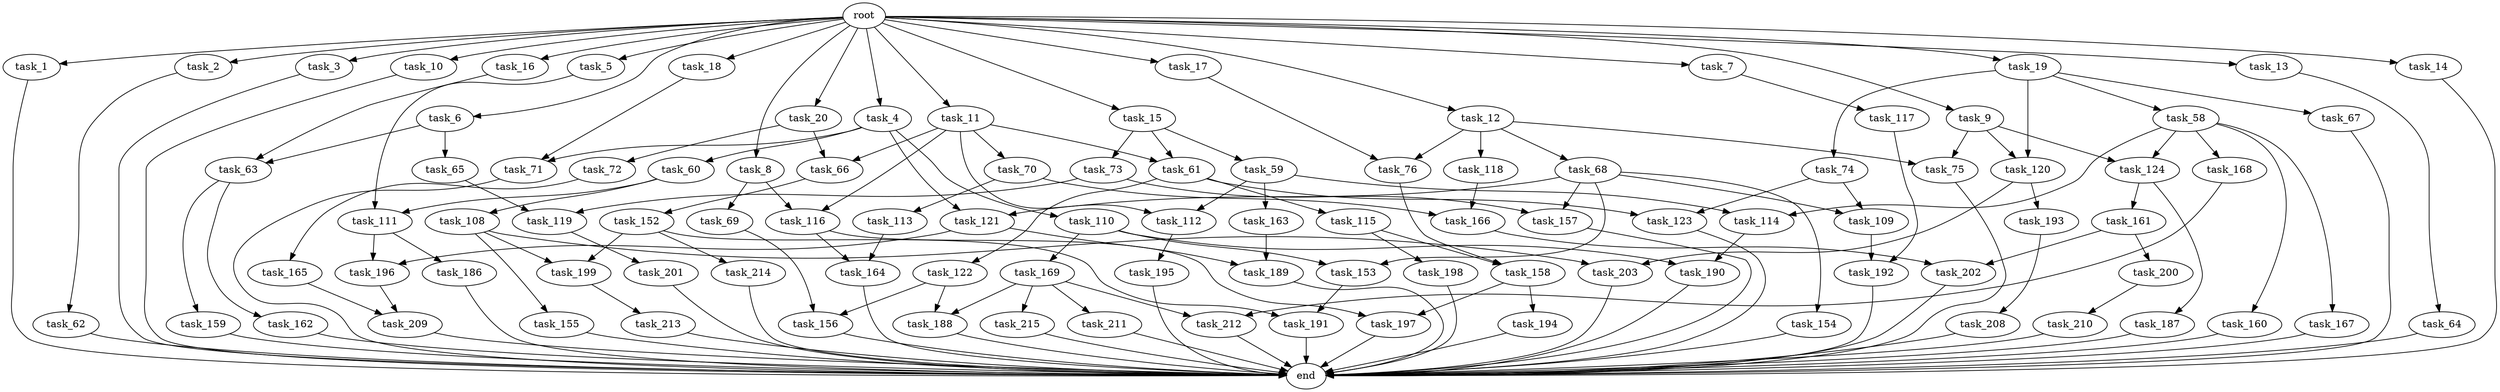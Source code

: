 digraph G {
  root [size="0.000000"];
  task_1 [size="1.024000"];
  task_2 [size="1.024000"];
  task_3 [size="1.024000"];
  task_4 [size="1.024000"];
  task_5 [size="1.024000"];
  task_6 [size="1.024000"];
  task_7 [size="1.024000"];
  task_8 [size="1.024000"];
  task_9 [size="1.024000"];
  task_10 [size="1.024000"];
  task_11 [size="1.024000"];
  task_12 [size="1.024000"];
  task_13 [size="1.024000"];
  task_14 [size="1.024000"];
  task_15 [size="1.024000"];
  task_16 [size="1.024000"];
  task_17 [size="1.024000"];
  task_18 [size="1.024000"];
  task_19 [size="1.024000"];
  task_20 [size="1.024000"];
  task_58 [size="695784701.952000"];
  task_59 [size="214748364.800000"];
  task_60 [size="309237645.312000"];
  task_61 [size="635655159.808000"];
  task_62 [size="214748364.800000"];
  task_63 [size="386547056.640000"];
  task_64 [size="858993459.200000"];
  task_65 [size="77309411.328000"];
  task_66 [size="1116691496.960000"];
  task_67 [size="695784701.952000"];
  task_68 [size="695784701.952000"];
  task_69 [size="214748364.800000"];
  task_70 [size="420906795.008000"];
  task_71 [size="1168231104.512000"];
  task_72 [size="695784701.952000"];
  task_73 [size="214748364.800000"];
  task_74 [size="695784701.952000"];
  task_75 [size="730144440.320000"];
  task_76 [size="1554778161.152000"];
  task_108 [size="695784701.952000"];
  task_109 [size="1391569403.904000"];
  task_110 [size="309237645.312000"];
  task_111 [size="1116691496.960000"];
  task_112 [size="498216206.336000"];
  task_113 [size="77309411.328000"];
  task_114 [size="111669149.696000"];
  task_115 [size="309237645.312000"];
  task_116 [size="635655159.808000"];
  task_117 [size="858993459.200000"];
  task_118 [size="695784701.952000"];
  task_119 [size="1005022347.264000"];
  task_120 [size="730144440.320000"];
  task_121 [size="1005022347.264000"];
  task_122 [size="309237645.312000"];
  task_123 [size="1005022347.264000"];
  task_124 [size="68719476.736000"];
  task_152 [size="77309411.328000"];
  task_153 [size="833223655.424000"];
  task_154 [size="695784701.952000"];
  task_155 [size="420906795.008000"];
  task_156 [size="970662608.896000"];
  task_157 [size="1005022347.264000"];
  task_158 [size="274877906.944000"];
  task_159 [size="420906795.008000"];
  task_160 [size="34359738.368000"];
  task_161 [size="77309411.328000"];
  task_162 [size="420906795.008000"];
  task_163 [size="77309411.328000"];
  task_164 [size="386547056.640000"];
  task_165 [size="214748364.800000"];
  task_166 [size="154618822.656000"];
  task_167 [size="34359738.368000"];
  task_168 [size="34359738.368000"];
  task_169 [size="137438953.472000"];
  task_186 [size="695784701.952000"];
  task_187 [size="77309411.328000"];
  task_188 [size="558345748.480000"];
  task_189 [size="687194767.360000"];
  task_190 [size="352187318.272000"];
  task_191 [size="1005022347.264000"];
  task_192 [size="1168231104.512000"];
  task_193 [size="34359738.368000"];
  task_194 [size="549755813.888000"];
  task_195 [size="34359738.368000"];
  task_196 [size="1245540515.840000"];
  task_197 [size="627065225.216000"];
  task_198 [size="137438953.472000"];
  task_199 [size="1116691496.960000"];
  task_200 [size="137438953.472000"];
  task_201 [size="420906795.008000"];
  task_202 [size="996432412.672000"];
  task_203 [size="455266533.376000"];
  task_208 [size="34359738.368000"];
  task_209 [size="910533066.752000"];
  task_210 [size="77309411.328000"];
  task_211 [size="137438953.472000"];
  task_212 [size="171798691.840000"];
  task_213 [size="858993459.200000"];
  task_214 [size="695784701.952000"];
  task_215 [size="137438953.472000"];
  end [size="0.000000"];

  root -> task_1 [size="1.000000"];
  root -> task_2 [size="1.000000"];
  root -> task_3 [size="1.000000"];
  root -> task_4 [size="1.000000"];
  root -> task_5 [size="1.000000"];
  root -> task_6 [size="1.000000"];
  root -> task_7 [size="1.000000"];
  root -> task_8 [size="1.000000"];
  root -> task_9 [size="1.000000"];
  root -> task_10 [size="1.000000"];
  root -> task_11 [size="1.000000"];
  root -> task_12 [size="1.000000"];
  root -> task_13 [size="1.000000"];
  root -> task_14 [size="1.000000"];
  root -> task_15 [size="1.000000"];
  root -> task_16 [size="1.000000"];
  root -> task_17 [size="1.000000"];
  root -> task_18 [size="1.000000"];
  root -> task_19 [size="1.000000"];
  root -> task_20 [size="1.000000"];
  task_1 -> end [size="1.000000"];
  task_2 -> task_62 [size="209715200.000000"];
  task_3 -> end [size="1.000000"];
  task_4 -> task_60 [size="301989888.000000"];
  task_4 -> task_71 [size="301989888.000000"];
  task_4 -> task_110 [size="301989888.000000"];
  task_4 -> task_121 [size="301989888.000000"];
  task_5 -> task_111 [size="411041792.000000"];
  task_6 -> task_63 [size="75497472.000000"];
  task_6 -> task_65 [size="75497472.000000"];
  task_7 -> task_117 [size="838860800.000000"];
  task_8 -> task_69 [size="209715200.000000"];
  task_8 -> task_116 [size="209715200.000000"];
  task_9 -> task_75 [size="33554432.000000"];
  task_9 -> task_120 [size="33554432.000000"];
  task_9 -> task_124 [size="33554432.000000"];
  task_10 -> end [size="1.000000"];
  task_11 -> task_61 [size="411041792.000000"];
  task_11 -> task_66 [size="411041792.000000"];
  task_11 -> task_70 [size="411041792.000000"];
  task_11 -> task_112 [size="411041792.000000"];
  task_11 -> task_116 [size="411041792.000000"];
  task_12 -> task_68 [size="679477248.000000"];
  task_12 -> task_75 [size="679477248.000000"];
  task_12 -> task_76 [size="679477248.000000"];
  task_12 -> task_118 [size="679477248.000000"];
  task_13 -> task_64 [size="838860800.000000"];
  task_14 -> end [size="1.000000"];
  task_15 -> task_59 [size="209715200.000000"];
  task_15 -> task_61 [size="209715200.000000"];
  task_15 -> task_73 [size="209715200.000000"];
  task_16 -> task_63 [size="301989888.000000"];
  task_17 -> task_76 [size="838860800.000000"];
  task_18 -> task_71 [size="838860800.000000"];
  task_19 -> task_58 [size="679477248.000000"];
  task_19 -> task_67 [size="679477248.000000"];
  task_19 -> task_74 [size="679477248.000000"];
  task_19 -> task_120 [size="679477248.000000"];
  task_20 -> task_66 [size="679477248.000000"];
  task_20 -> task_72 [size="679477248.000000"];
  task_58 -> task_114 [size="33554432.000000"];
  task_58 -> task_124 [size="33554432.000000"];
  task_58 -> task_160 [size="33554432.000000"];
  task_58 -> task_167 [size="33554432.000000"];
  task_58 -> task_168 [size="33554432.000000"];
  task_59 -> task_112 [size="75497472.000000"];
  task_59 -> task_114 [size="75497472.000000"];
  task_59 -> task_163 [size="75497472.000000"];
  task_60 -> task_108 [size="679477248.000000"];
  task_60 -> task_111 [size="679477248.000000"];
  task_61 -> task_115 [size="301989888.000000"];
  task_61 -> task_122 [size="301989888.000000"];
  task_61 -> task_123 [size="301989888.000000"];
  task_62 -> end [size="1.000000"];
  task_63 -> task_159 [size="411041792.000000"];
  task_63 -> task_162 [size="411041792.000000"];
  task_64 -> end [size="1.000000"];
  task_65 -> task_119 [size="679477248.000000"];
  task_66 -> task_152 [size="75497472.000000"];
  task_67 -> end [size="1.000000"];
  task_68 -> task_109 [size="679477248.000000"];
  task_68 -> task_121 [size="679477248.000000"];
  task_68 -> task_153 [size="679477248.000000"];
  task_68 -> task_154 [size="679477248.000000"];
  task_68 -> task_157 [size="679477248.000000"];
  task_69 -> task_156 [size="536870912.000000"];
  task_70 -> task_113 [size="75497472.000000"];
  task_70 -> task_166 [size="75497472.000000"];
  task_71 -> end [size="1.000000"];
  task_72 -> task_165 [size="209715200.000000"];
  task_73 -> task_119 [size="301989888.000000"];
  task_73 -> task_157 [size="301989888.000000"];
  task_74 -> task_109 [size="679477248.000000"];
  task_74 -> task_123 [size="679477248.000000"];
  task_75 -> end [size="1.000000"];
  task_76 -> task_158 [size="134217728.000000"];
  task_108 -> task_155 [size="411041792.000000"];
  task_108 -> task_199 [size="411041792.000000"];
  task_108 -> task_203 [size="411041792.000000"];
  task_109 -> task_192 [size="838860800.000000"];
  task_110 -> task_153 [size="134217728.000000"];
  task_110 -> task_169 [size="134217728.000000"];
  task_110 -> task_190 [size="134217728.000000"];
  task_111 -> task_186 [size="679477248.000000"];
  task_111 -> task_196 [size="679477248.000000"];
  task_112 -> task_195 [size="33554432.000000"];
  task_113 -> task_164 [size="301989888.000000"];
  task_114 -> task_190 [size="209715200.000000"];
  task_115 -> task_158 [size="134217728.000000"];
  task_115 -> task_198 [size="134217728.000000"];
  task_116 -> task_164 [size="75497472.000000"];
  task_116 -> task_197 [size="75497472.000000"];
  task_117 -> task_192 [size="301989888.000000"];
  task_118 -> task_166 [size="75497472.000000"];
  task_119 -> task_201 [size="411041792.000000"];
  task_120 -> task_193 [size="33554432.000000"];
  task_120 -> task_203 [size="33554432.000000"];
  task_121 -> task_189 [size="536870912.000000"];
  task_121 -> task_196 [size="536870912.000000"];
  task_122 -> task_156 [size="411041792.000000"];
  task_122 -> task_188 [size="411041792.000000"];
  task_123 -> end [size="1.000000"];
  task_124 -> task_161 [size="75497472.000000"];
  task_124 -> task_187 [size="75497472.000000"];
  task_152 -> task_191 [size="679477248.000000"];
  task_152 -> task_199 [size="679477248.000000"];
  task_152 -> task_214 [size="679477248.000000"];
  task_153 -> task_191 [size="301989888.000000"];
  task_154 -> end [size="1.000000"];
  task_155 -> end [size="1.000000"];
  task_156 -> end [size="1.000000"];
  task_157 -> end [size="1.000000"];
  task_158 -> task_194 [size="536870912.000000"];
  task_158 -> task_197 [size="536870912.000000"];
  task_159 -> end [size="1.000000"];
  task_160 -> end [size="1.000000"];
  task_161 -> task_200 [size="134217728.000000"];
  task_161 -> task_202 [size="134217728.000000"];
  task_162 -> end [size="1.000000"];
  task_163 -> task_189 [size="134217728.000000"];
  task_164 -> end [size="1.000000"];
  task_165 -> task_209 [size="679477248.000000"];
  task_166 -> task_202 [size="838860800.000000"];
  task_167 -> end [size="1.000000"];
  task_168 -> task_212 [size="33554432.000000"];
  task_169 -> task_188 [size="134217728.000000"];
  task_169 -> task_211 [size="134217728.000000"];
  task_169 -> task_212 [size="134217728.000000"];
  task_169 -> task_215 [size="134217728.000000"];
  task_186 -> end [size="1.000000"];
  task_187 -> end [size="1.000000"];
  task_188 -> end [size="1.000000"];
  task_189 -> end [size="1.000000"];
  task_190 -> end [size="1.000000"];
  task_191 -> end [size="1.000000"];
  task_192 -> end [size="1.000000"];
  task_193 -> task_208 [size="33554432.000000"];
  task_194 -> end [size="1.000000"];
  task_195 -> end [size="1.000000"];
  task_196 -> task_209 [size="209715200.000000"];
  task_197 -> end [size="1.000000"];
  task_198 -> end [size="1.000000"];
  task_199 -> task_213 [size="838860800.000000"];
  task_200 -> task_210 [size="75497472.000000"];
  task_201 -> end [size="1.000000"];
  task_202 -> end [size="1.000000"];
  task_203 -> end [size="1.000000"];
  task_208 -> end [size="1.000000"];
  task_209 -> end [size="1.000000"];
  task_210 -> end [size="1.000000"];
  task_211 -> end [size="1.000000"];
  task_212 -> end [size="1.000000"];
  task_213 -> end [size="1.000000"];
  task_214 -> end [size="1.000000"];
  task_215 -> end [size="1.000000"];
}
